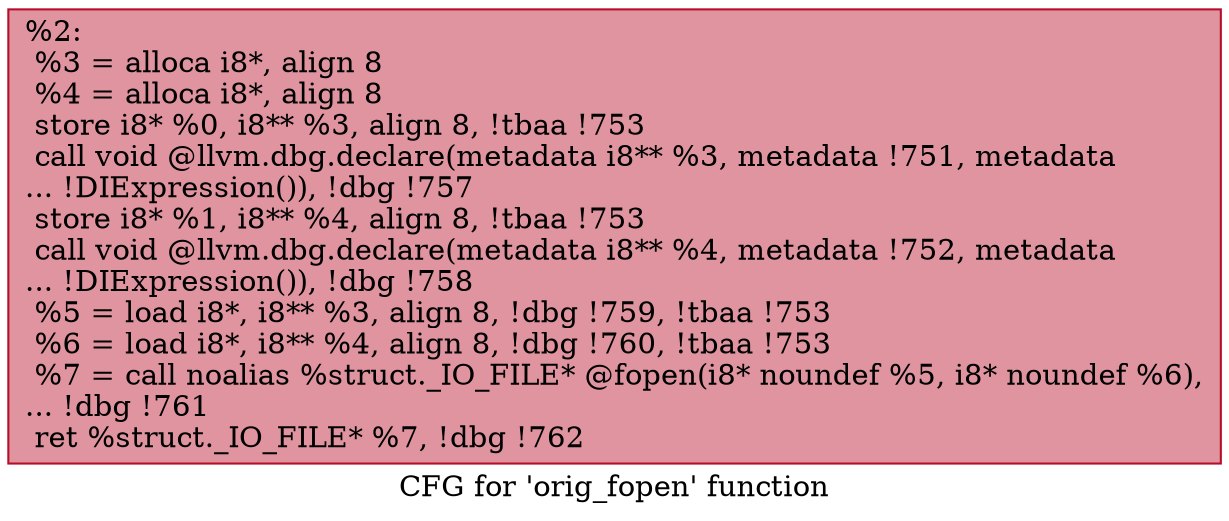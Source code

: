 digraph "CFG for 'orig_fopen' function" {
	label="CFG for 'orig_fopen' function";

	Node0x19c7e10 [shape=record,color="#b70d28ff", style=filled, fillcolor="#b70d2870",label="{%2:\l  %3 = alloca i8*, align 8\l  %4 = alloca i8*, align 8\l  store i8* %0, i8** %3, align 8, !tbaa !753\l  call void @llvm.dbg.declare(metadata i8** %3, metadata !751, metadata\l... !DIExpression()), !dbg !757\l  store i8* %1, i8** %4, align 8, !tbaa !753\l  call void @llvm.dbg.declare(metadata i8** %4, metadata !752, metadata\l... !DIExpression()), !dbg !758\l  %5 = load i8*, i8** %3, align 8, !dbg !759, !tbaa !753\l  %6 = load i8*, i8** %4, align 8, !dbg !760, !tbaa !753\l  %7 = call noalias %struct._IO_FILE* @fopen(i8* noundef %5, i8* noundef %6),\l... !dbg !761\l  ret %struct._IO_FILE* %7, !dbg !762\l}"];
}
